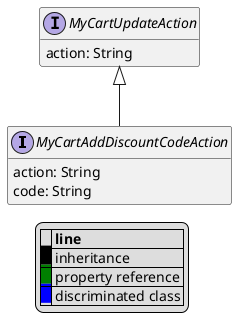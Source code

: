 @startuml

hide empty fields
hide empty methods
legend
|= |= line |
|<back:black>   </back>| inheritance |
|<back:green>   </back>| property reference |
|<back:blue>   </back>| discriminated class |
endlegend
interface MyCartAddDiscountCodeAction [[MyCartAddDiscountCodeAction.svg]] extends MyCartUpdateAction {
    action: String
    code: String
}
interface MyCartUpdateAction [[MyCartUpdateAction.svg]]  {
    action: String
}





@enduml
